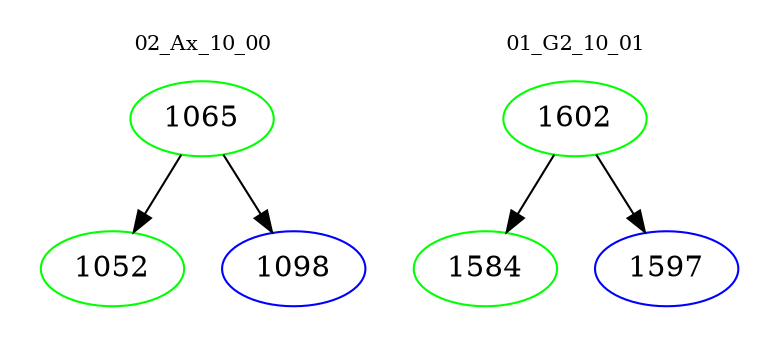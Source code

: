 digraph{
subgraph cluster_0 {
color = white
label = "02_Ax_10_00";
fontsize=10;
T0_1065 [label="1065", color="green"]
T0_1065 -> T0_1052 [color="black"]
T0_1052 [label="1052", color="green"]
T0_1065 -> T0_1098 [color="black"]
T0_1098 [label="1098", color="blue"]
}
subgraph cluster_1 {
color = white
label = "01_G2_10_01";
fontsize=10;
T1_1602 [label="1602", color="green"]
T1_1602 -> T1_1584 [color="black"]
T1_1584 [label="1584", color="green"]
T1_1602 -> T1_1597 [color="black"]
T1_1597 [label="1597", color="blue"]
}
}
